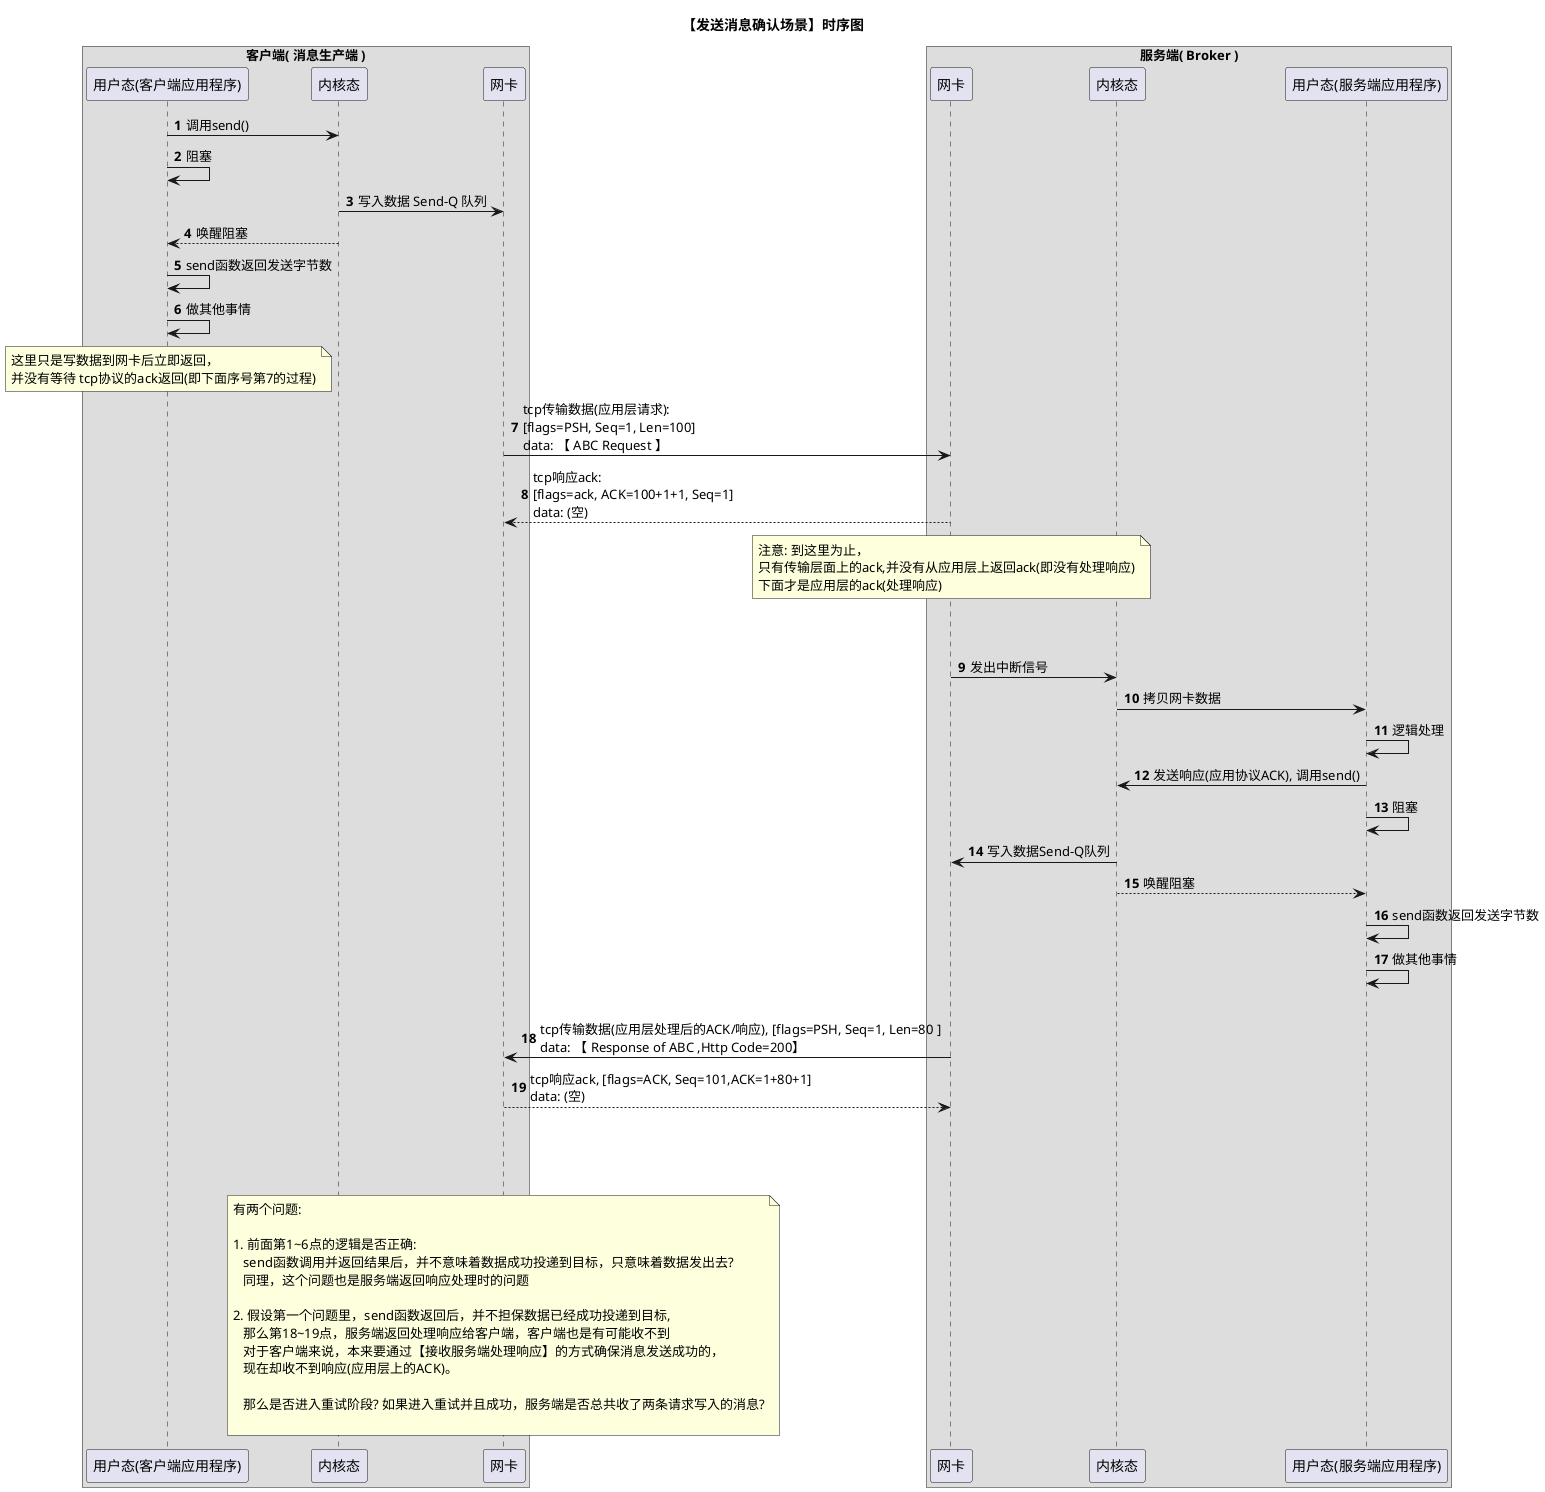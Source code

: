 @startuml

title 【发送消息确认场景】时序图

box 客户端( 消息生产端 )
participant "用户态(客户端应用程序)" as u
participant "内核态" as k
participant "网卡" as interface
end box

box 服务端( Broker )
participant "网卡" as interface2
participant "内核态" as k2
participant "用户态(服务端应用程序)" as u2
end box



autonumber
u -> k: 调用send()
u -> u: 阻塞
k -> interface: 写入数据 Send-Q 队列
k --> u: 唤醒阻塞
u -> u: send函数返回发送字节数
u -> u: 做其他事情

note over of u
这里只是写数据到网卡后立即返回，
并没有等待 tcp协议的ack返回(即下面序号第7的过程)
end note

interface -> interface2: tcp传输数据(应用层请求): \r[flags=PSH, Seq=1, Len=100]\rdata: 【 ABC Request 】
interface2 --> interface: tcp响应ack: \r[flags=ack, ACK=100+1+1, Seq=1]\rdata: (空)
note over interface2
注意: 到这里为止，
只有传输层面上的ack,并没有从应用层上返回ack(即没有处理响应)
下面才是应用层的ack(处理响应)
end note

|||
|||

interface2 -> k2: 发出中断信号
k2 -> u2: 拷贝网卡数据
u2 -> u2: 逻辑处理
u2 -> k2: 发送响应(应用协议ACK), 调用send()
u2 -> u2: 阻塞
k2 -> interface2: 写入数据Send-Q队列
k2 --> u2: 唤醒阻塞
u2 -> u2: send函数返回发送字节数
u2 -> u2: 做其他事情
|||


interface2 -> interface: tcp传输数据(应用层处理后的ACK/响应), [flags=PSH, Seq=1, Len=80 ] \rdata: 【 Response of ABC ,Http Code=200】
interface --> interface2: tcp响应ack, [flags=ACK, Seq=101,ACK=1+80+1]\rdata: (空)


|||
|||
|||

note over interface
有两个问题:

1. 前面第1~6点的逻辑是否正确:
   send函数调用并返回结果后，并不意味着数据成功投递到目标，只意味着数据发出去?
   同理，这个问题也是服务端返回响应处理时的问题

2. 假设第一个问题里，send函数返回后，并不担保数据已经成功投递到目标,
   那么第18~19点，服务端返回处理响应给客户端，客户端也是有可能收不到
   对于客户端来说，本来要通过【接收服务端处理响应】的方式确保消息发送成功的，
   现在却收不到响应(应用层上的ACK)。

   那么是否进入重试阶段? 如果进入重试并且成功，服务端是否总共收了两条请求写入的消息?

end note


@enduml